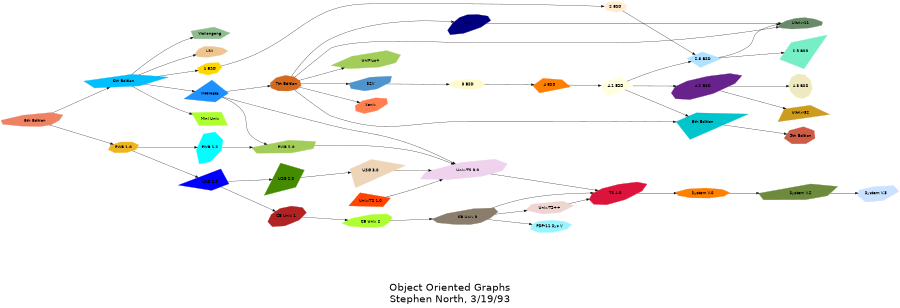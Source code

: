 digraph unix {
	graph [rankdir=LR, fontname=Helvetica, fontsize=36, label="\n\n\n\nObject Oriented Graphs\nStephen North, 3/19/93", size="6,6"];
	node [label="\N", shape=polygon, sides=4, distortion="0.0", orientation="0.0", skew="0.0", color=white, style=filled, fontname=Helvetica];
	graph [lp="1080,131",
		bb="0,0,2160,949"];
	"5th Edition" [sides=9, distortion="0.936354", orientation=28, skew="-0.126818", color=salmon2, pos="78,597", width="2.14", height="0.62"];
	"6th Edition" [sides=5, distortion="0.238792", orientation=11, skew="0.995935", color=deepskyblue, pos="289,690", width="2.67", height="0.62"];
	"PWB 1.0" [sides=8, distortion="0.019636", orientation=79, skew="-0.440424", color=goldenrod2, pos="289,505", width="1.25", height="0.51"];
	LSX [sides=9, distortion="-0.698271", orientation=22, skew="-0.195492", color=burlywood2, pos="501,783", width="1.17", height="0.54"];
	"1 BSD" [sides=7, distortion="0.265084", orientation=26, skew="0.403659", color=gold1, pos="501,726", width="1.11", height="0.56"];
	"Mini Unix" [distortion="0.039386", orientation=2, skew="-0.461120", color=greenyellow, pos="501,580", width="1.61", height="0.67"];
	Wollongong [sides=5, distortion="0.228564", orientation=63, skew="-0.062846", color=darkseagreen, pos="501,842", width="1.75", height="0.61"];
	Interdata [distortion="0.624013", orientation=56, skew="0.101396", color=dodgerblue1, pos="501,655", width="2.06", height="0.93"];
	"Unix/TS 3.0" [sides=8, distortion="0.731383", orientation=43, skew="-0.824612", color=thistle2, pos="1101,445", width="2.61", height="0.75"];
	"PWB 2.0" [sides=6, distortion="0.592100", orientation=34, skew="-0.719269", color=darkolivegreen3, pos="692,505", width="2.11", height="0.61"];
	"7th Edition" [sides=10, distortion="0.298417", orientation=65, skew="0.310367", color=chocolate, pos="692,707", width="1.39", height="0.64"];
	"8th Edition" [distortion="-0.997093", orientation=50, skew="-0.061117", color=turquoise3, pos="1670,593", width="2.89", height="1.06"];
	"32V" [sides=7, distortion="0.878516", orientation=19, skew="0.592905", color=steelblue3, pos="887,707", width="1.28", height="0.62"];
	V7M [sides=10, distortion="-0.960249", orientation=32, skew="0.460424", color=navy, pos="1101,882", width="1.33", height="0.75"];
	"Ultrix-11" [sides=10, distortion="-0.633186", orientation=10, skew="0.333125", color=darkseagreen4, pos="1901,854", width="1.56", height="0.53"];
	Xenix [sides=8, distortion="-0.337997", orientation=52, skew="-0.760726", color=coral, pos="887,644", width="1.22", height="0.64"];
	"UniPlus+" [sides=7, distortion="0.788483", orientation=39, skew="-0.526284", color=darkolivegreen3, pos="887,773", width="2.19", height="0.72"];
	"9th Edition" [sides=7, distortion="0.138690", orientation=55, skew="0.554049", color=coral3, pos="1901,553", width="1.47", height="0.68"];
	"2 BSD" [sides=7, distortion="-0.010661", orientation=84, skew="0.179249", color=blanchedalmond, pos="1466,930", width="1.03", height="0.53"];
	"2.8 BSD" [distortion="-0.239422", orientation=44, skew="0.053841", color=lightskyblue1, pos="1670,773", width="1.67", height="0.74"];
	"2.9 BSD" [distortion="-0.843381", orientation=70, skew="-0.601395", color=aquamarine2, pos="1901,779", width="2.00", height="1.06"];
	"3 BSD" [sides=10, distortion="0.251820", orientation=18, skew="-0.530618", color=lemonchiffon, pos="1101,704", width="1.33", height="0.50"];
	"4 BSD" [sides=5, distortion="-0.772300", orientation=24, skew="-0.028475", color=darkorange1, pos="1299,701", width="1.53", height="0.68"];
	"4.1 BSD" [distortion="-0.226170", orientation=38, skew="0.504053", color=lightyellow1, pos="1466,699", width="1.64", height="0.85"];
	"4.2 BSD" [sides=10, distortion="-0.807349", orientation=50, skew="-0.908842", color=darkorchid4, pos="1670,695", width="2.08", height="0.81"];
	"4.3 BSD" [sides=10, distortion="-0.030619", orientation=76, skew="0.985021", color=lemonchiffon2, pos="1901,695", width="1.14", height="0.78"];
	"Ultrix-32" [distortion="-0.644209", orientation=21, skew="0.307836", color=goldenrod3, pos="1901,622", width="2.08", height="0.76"];
	"PWB 1.2" [sides=7, distortion="0.640971", orientation=84, skew="-0.768455", color=cyan, pos="501,505", width="1.28", height="0.92"];
	"USG 1.0" [distortion="0.758942", orientation=42, skew="0.039886", color=blue, pos="501,421", width="2.17", height="0.92"];
	"CB Unix 1" [sides=9, distortion="-0.348692", orientation=42, skew="0.767058", color=firebrick, pos="692,319", width="1.58", height="0.72"];
	"USG 2.0" [distortion="0.748625", orientation=74, skew="-0.647656", color=chartreuse4, pos="692,425", width="1.81", height="1.03"];
	"CB Unix 2" [sides=10, distortion="0.851818", orientation=32, skew="-0.020120", color=greenyellow, pos="887,297", width="1.89", height="0.61"];
	"CB Unix 3" [sides=10, distortion="0.992237", orientation=29, skew="0.256102", color=bisque4, pos="1101,312", width="2.11", height="0.68"];
	"Unix/TS++" [sides=6, distortion="0.545461", orientation=16, skew="0.313589", color=mistyrose2, pos="1299,342", width="1.86", height="0.60"];
	"PDP-11 Sys V" [sides=9, distortion="-0.267769", orientation=40, skew="0.271226", color=cadetblue1, pos="1299,283", width="1.83", height="0.56"];
	"USG 3.0" [distortion="-0.848455", orientation=44, skew="0.267152", color=bisque2, pos="887,445", width="2.28", height="1.06"];
	"Unix/TS 1.0" [distortion="0.305594", orientation=75, skew="0.070516", color=orangered, pos="887,363", width="1.92", height="0.72"];
	"TS 4.0" [sides=10, distortion="-0.641701", orientation=50, skew="-0.952502", color=crimson, pos="1466,391", width="1.75", height="0.75"];
	"System V.0" [sides=9, distortion="0.021556", orientation=26, skew="-0.729938", color=darkorange1, pos="1670,391", width="1.94", height="0.50"];
	"System V.2" [sides=6, distortion="0.985153", orientation=33, skew="-0.399752", color=darkolivegreen4, pos="1901,391", width="2.53", height="0.69"];
	"System V.3" [sides=7, distortion="-0.687574", orientation=58, skew="-0.180116", color=lightsteelblue1, pos="2094,391", width="1.83", height="0.67"];
	"5th Edition" -> "6th Edition" [pos="e,244,670 124,617 156,632 200,651 234,666"];
	"5th Edition" -> "PWB 1.0" [pos="e,263,516 108,584 147,567 213,539 254,520"];
	"6th Edition" -> LSX [pos="e,469,772 327,710 353,723 390,741 422,755 434,760 447,764 459,769"];
	"6th Edition" -> "1 BSD" [pos="e,463,719 373,704 400,708 429,713 453,717"];
	"6th Edition" -> "Mini Unix" [pos="e,446,602 313,675 339,658 383,632 422,613 427,611 432,608 437,606"];
	"6th Edition" -> Wollongong [pos="e,452,825 308,712 333,738 377,782 422,811 428,814 435,818 442,821"];
	"6th Edition" -> Interdata [pos="e,461,662 338,682 372,677 417,669 451,664"];
	Interdata -> "Unix/TS 3.0" [pos="e,1076,460 537,646 618,627 814,577 970,513 1004,499 1041,480 1067,465"];
	Interdata -> "PWB 2.0" [pos="e,657,516 533,643 549,637 567,626 580,613 605,587 591,566 616,541 625,532 636,525 648,520"];
	Interdata -> "7th Edition" [pos="e,647,695 540,666 568,673 606,684 637,692"];
	"7th Edition" -> "8th Edition" [pos="e,1610,593 707,689 727,666 763,628 804,612 927,562 969,593 1101,593 1101,593 1101,593 1299,593 1404,593 1526,593 1600,593"];
	"7th Edition" -> "32V" [pos="e,841,707 738,707 766,707 801,707 831,707"];
	"7th Edition" -> V7M [pos="e,1072,885 703,728 721,759 757,814 804,841 887,886 1002,888 1062,885"];
	"7th Edition" -> "Ultrix-11" [pos="e,1845,848 717,726 732,738 751,755 768,771 785,786 784,798 804,808 925,863 969,827 1101,827 1101,827 1101,827 1466,827 1598,827 \
1750,839 1835,847"];
	"7th Edition" -> Xenix [pos="e,861,653 730,695 765,684 817,667 851,656"];
	"7th Edition" -> "UniPlus+" [pos="e,835,755 728,719 755,728 793,741 825,752"];
	V7M -> "Ultrix-11" [pos="e,1854,856 1139,881 1268,876 1690,862 1844,856"];
	"8th Edition" -> "9th Edition" [pos="e,1859,560 1714,585 1753,579 1808,569 1849,562"];
	"1 BSD" -> "2 BSD" [pos="e,1431,931 537,737 550,742 566,748 580,755 724,823 729,937 887,937 887,937 887,937 1101,937 1216,937 1352,933 1421,931"];
	"2 BSD" -> "2.8 BSD" [pos="e,1651,788 1486,915 1522,887 1601,826 1643,794"];
	"2.8 BSD" -> "Ultrix-11" [pos="e,1850,839 1700,785 1735,798 1790,819 1810,826 1820,829 1830,833 1840,836"];
	"2.8 BSD" -> "2.9 BSD" [pos="e,1858,778 1730,775 1766,776 1813,777 1848,778"];
	"32V" -> "3 BSD" [pos="e,1054,705 921,707 954,706 1004,705 1044,705"];
	"3 BSD" -> "4 BSD" [pos="e,1259,701 1143,703 1175,702 1216,702 1249,701"];
	"4 BSD" -> "4.1 BSD" [pos="e,1419,700 1348,700 1367,700 1389,700 1409,700"];
	"4.1 BSD" -> "4.2 BSD" [pos="e,1621,696 1525,698 1552,697 1584,697 1611,696"];
	"4.1 BSD" -> "2.8 BSD" [pos="e,1639,762 1503,713 1539,726 1593,745 1629,758"];
	"4.1 BSD" -> "8th Edition" [pos="e,1642,608 1491,686 1526,667 1592,633 1633,613"];
	"4.2 BSD" -> "4.3 BSD" [pos="e,1862,695 1721,695 1760,695 1813,695 1852,695"];
	"4.2 BSD" -> "Ultrix-32" [pos="e,1864,634 1702,685 1742,673 1809,651 1854,637"];
	"PWB 1.0" -> "PWB 1.2" [pos="e,458,505 331,505 365,505 412,505 448,505"];
	"PWB 1.0" -> "USG 1.0" [pos="e,472,433 316,494 354,480 420,453 463,437"];
	"PWB 1.2" -> "PWB 2.0" [pos="e,618,505 542,505 561,505 585,505 608,505"];
	"USG 1.0" -> "CB Unix 1" [pos="e,666,333 526,408 559,390 619,358 657,338"];
	"USG 1.0" -> "USG 2.0" [pos="e,650,424 546,422 574,423 610,423 640,424"];
	"CB Unix 1" -> "CB Unix 2" [pos="e,836,303 735,314 762,311 796,307 826,304"];
	"CB Unix 2" -> "CB Unix 3" [pos="e,1026,307 934,300 958,302 988,304 1016,306"];
	"CB Unix 3" -> "Unix/TS++" [pos="e,1240,333 1160,321 1182,324 1207,328 1230,331"];
	"CB Unix 3" -> "PDP-11 Sys V" [pos="e,1250,290 1142,306 1170,302 1209,296 1240,292"];
	"USG 2.0" -> "USG 3.0" [pos="e,841,440 736,429 764,432 801,436 831,439"];
	"USG 3.0" -> "Unix/TS 3.0" [pos="e,1029,445 944,445 967,445 994,445 1019,445"];
	"PWB 2.0" -> "Unix/TS 3.0" [pos="e,1071,458 753,507 810,508 897,507 970,492 1002,485 1036,472 1062,462"];
	"Unix/TS 1.0" -> "Unix/TS 3.0" [pos="e,1045,424 923,377 953,389 998,406 1035,420"];
	"Unix/TS 3.0" -> "TS 4.0" [pos="e,1430,396 1151,438 1221,428 1351,408 1420,398"];
	"Unix/TS++" -> "TS 4.0" [pos="e,1414,375 1350,357 1367,362 1386,367 1404,372"];
	"CB Unix 3" -> "TS 4.0" [pos="e,1423,392 1142,335 1167,348 1201,364 1232,372 1293,388 1364,392 1413,392"];
	"TS 4.0" -> "System V.0" [pos="e,1603,391 1511,391 1535,391 1565,391 1593,391"];
	"System V.0" -> "System V.2" [pos="e,1811,391 1738,391 1758,391 1780,391 1801,391"];
	"System V.2" -> "System V.3" [pos="e,2043,391 1966,391 1987,391 2012,391 2033,391"];
}
